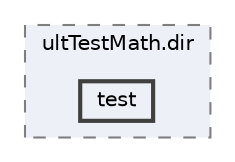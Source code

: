 digraph "linuxbuild/src/CMakeFiles/ultTestMath.dir/test"
{
 // LATEX_PDF_SIZE
  bgcolor="transparent";
  edge [fontname=Helvetica,fontsize=10,labelfontname=Helvetica,labelfontsize=10];
  node [fontname=Helvetica,fontsize=10,shape=box,height=0.2,width=0.4];
  compound=true
  subgraph clusterdir_85966cf1595b9ad0f36d65205acbd957 {
    graph [ bgcolor="#edf0f7", pencolor="grey50", label="ultTestMath.dir", fontname=Helvetica,fontsize=10 style="filled,dashed", URL="dir_85966cf1595b9ad0f36d65205acbd957.html",tooltip=""]
  dir_259fdd7c35aeefd95daab9c0a7f3cee3 [label="test", fillcolor="#edf0f7", color="grey25", style="filled,bold", URL="dir_259fdd7c35aeefd95daab9c0a7f3cee3.html",tooltip=""];
  }
}
